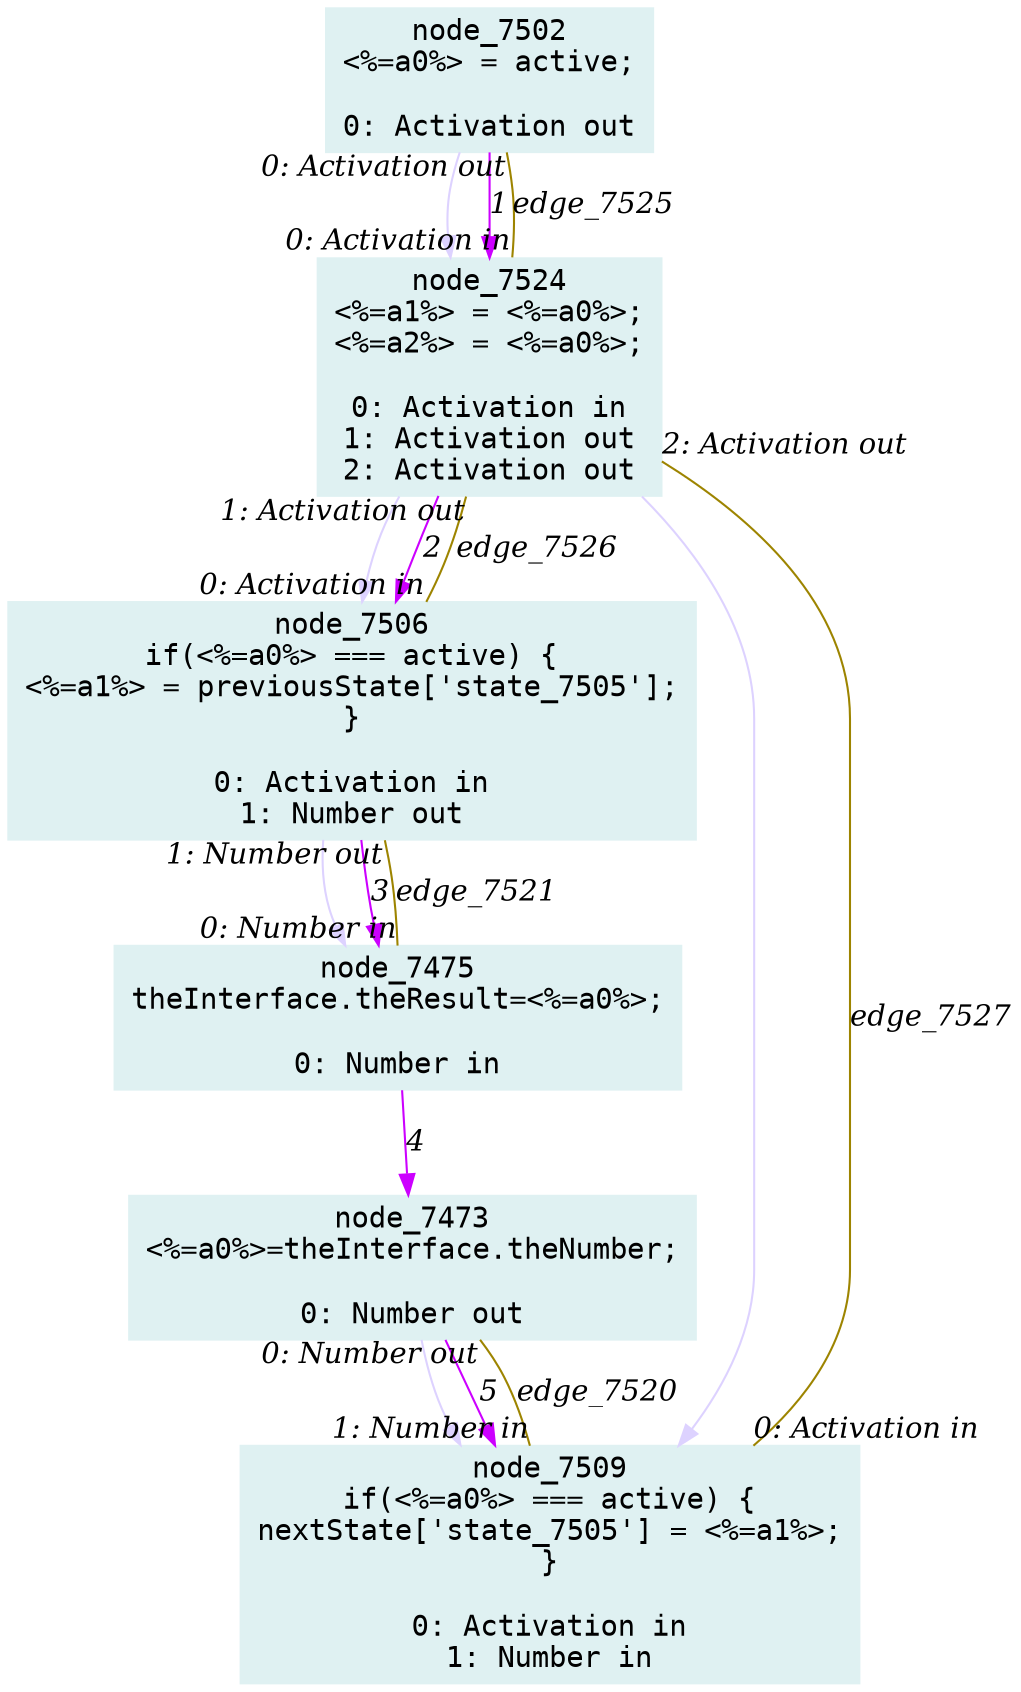 digraph g{node_7473 [shape="box", style="filled", color="#dff1f2", fontname="Courier", label="node_7473
<%=a0%>=theInterface.theNumber;

0: Number out" ]
node_7475 [shape="box", style="filled", color="#dff1f2", fontname="Courier", label="node_7475
theInterface.theResult=<%=a0%>;

0: Number in" ]
node_7502 [shape="box", style="filled", color="#dff1f2", fontname="Courier", label="node_7502
<%=a0%> = active;

0: Activation out" ]
node_7506 [shape="box", style="filled", color="#dff1f2", fontname="Courier", label="node_7506
if(<%=a0%> === active) {
<%=a1%> = previousState['state_7505'];
}

0: Activation in
1: Number out" ]
node_7509 [shape="box", style="filled", color="#dff1f2", fontname="Courier", label="node_7509
if(<%=a0%> === active) {
nextState['state_7505'] = <%=a1%>;
}

0: Activation in
1: Number in" ]
node_7524 [shape="box", style="filled", color="#dff1f2", fontname="Courier", label="node_7524
<%=a1%> = <%=a0%>;
<%=a2%> = <%=a0%>;

0: Activation in
1: Activation out
2: Activation out" ]
node_7473 -> node_7509 [dir=forward, arrowHead=normal, fontname="Times-Italic", arrowsize=1, color="#ddd2ff", label="",  headlabel="", taillabel="" ]
node_7506 -> node_7475 [dir=forward, arrowHead=normal, fontname="Times-Italic", arrowsize=1, color="#ddd2ff", label="",  headlabel="", taillabel="" ]
node_7524 -> node_7506 [dir=forward, arrowHead=normal, fontname="Times-Italic", arrowsize=1, color="#ddd2ff", label="",  headlabel="", taillabel="" ]
node_7524 -> node_7509 [dir=forward, arrowHead=normal, fontname="Times-Italic", arrowsize=1, color="#ddd2ff", label="",  headlabel="", taillabel="" ]
node_7502 -> node_7524 [dir=forward, arrowHead=normal, fontname="Times-Italic", arrowsize=1, color="#ddd2ff", label="",  headlabel="", taillabel="" ]
node_7502 -> node_7524 [dir=forward, arrowHead=normal, fontname="Times-Italic", arrowsize=1, color="#cc00ff", label="1",  headlabel="", taillabel="" ]
node_7524 -> node_7506 [dir=forward, arrowHead=normal, fontname="Times-Italic", arrowsize=1, color="#cc00ff", label="2",  headlabel="", taillabel="" ]
node_7506 -> node_7475 [dir=forward, arrowHead=normal, fontname="Times-Italic", arrowsize=1, color="#cc00ff", label="3",  headlabel="", taillabel="" ]
node_7475 -> node_7473 [dir=forward, arrowHead=normal, fontname="Times-Italic", arrowsize=1, color="#cc00ff", label="4",  headlabel="", taillabel="" ]
node_7473 -> node_7509 [dir=forward, arrowHead=normal, fontname="Times-Italic", arrowsize=1, color="#cc00ff", label="5",  headlabel="", taillabel="" ]
node_7509 -> node_7473 [dir=none, arrowHead=none, fontname="Times-Italic", arrowsize=1, color="#9d8400", label="edge_7520",  headlabel="0: Number out", taillabel="1: Number in" ]
node_7506 -> node_7475 [dir=none, arrowHead=none, fontname="Times-Italic", arrowsize=1, color="#9d8400", label="edge_7521",  headlabel="0: Number in", taillabel="1: Number out" ]
node_7502 -> node_7524 [dir=none, arrowHead=none, fontname="Times-Italic", arrowsize=1, color="#9d8400", label="edge_7525",  headlabel="0: Activation in", taillabel="0: Activation out" ]
node_7524 -> node_7506 [dir=none, arrowHead=none, fontname="Times-Italic", arrowsize=1, color="#9d8400", label="edge_7526",  headlabel="0: Activation in", taillabel="1: Activation out" ]
node_7524 -> node_7509 [dir=none, arrowHead=none, fontname="Times-Italic", arrowsize=1, color="#9d8400", label="edge_7527",  headlabel="0: Activation in", taillabel="2: Activation out" ]
}